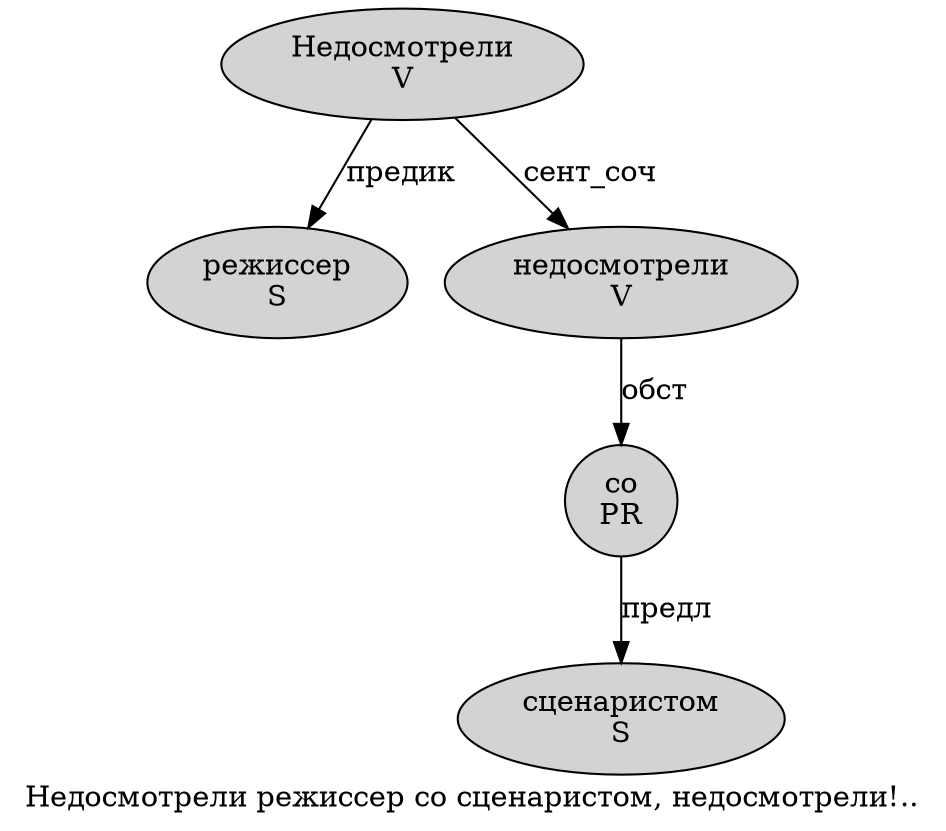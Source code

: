 digraph SENTENCE_3337 {
	graph [label="Недосмотрели режиссер со сценаристом, недосмотрели!.."]
	node [style=filled]
		0 [label="Недосмотрели
V" color="" fillcolor=lightgray penwidth=1 shape=ellipse]
		1 [label="режиссер
S" color="" fillcolor=lightgray penwidth=1 shape=ellipse]
		2 [label="со
PR" color="" fillcolor=lightgray penwidth=1 shape=ellipse]
		3 [label="сценаристом
S" color="" fillcolor=lightgray penwidth=1 shape=ellipse]
		5 [label="недосмотрели
V" color="" fillcolor=lightgray penwidth=1 shape=ellipse]
			0 -> 1 [label="предик"]
			0 -> 5 [label="сент_соч"]
			2 -> 3 [label="предл"]
			5 -> 2 [label="обст"]
}